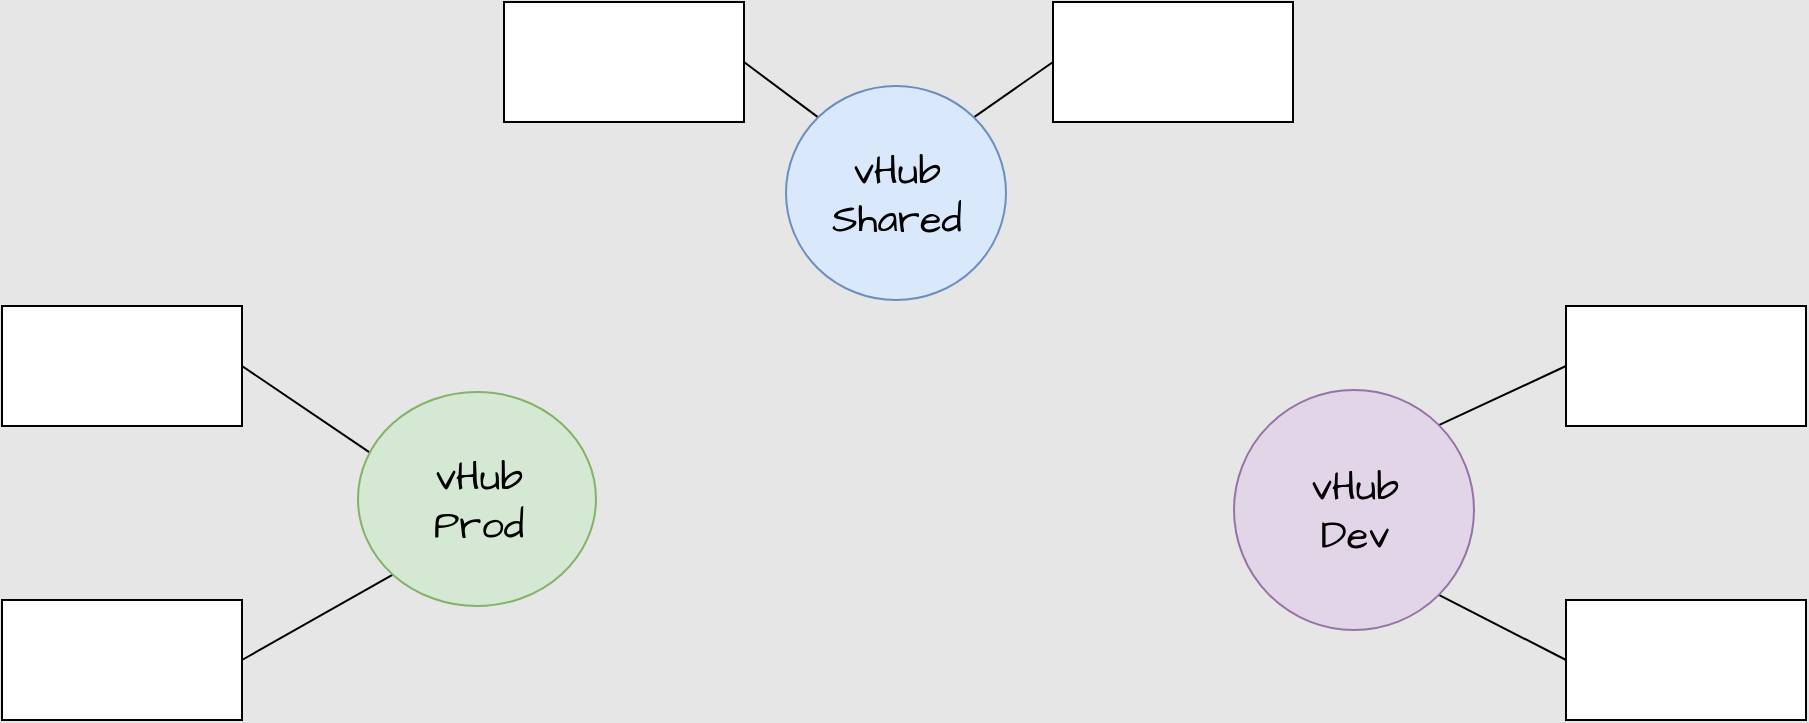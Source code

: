 <mxfile>
    <diagram id="ICHsbVgqKiUASUshZOMh" name="Page-1">
        <mxGraphModel dx="1469" dy="596" grid="0" gridSize="10" guides="1" tooltips="1" connect="1" arrows="0" fold="1" page="0" pageScale="1" pageWidth="1100" pageHeight="850" background="#E6E6E6" math="0" shadow="0">
            <root>
                <mxCell id="0"/>
                <mxCell id="1" parent="0"/>
                <mxCell id="8" style="edgeStyle=none;hachureGap=4;html=1;entryX=0;entryY=1;entryDx=0;entryDy=0;fontFamily=Architects Daughter;fontSource=https%3A%2F%2Ffonts.googleapis.com%2Fcss%3Ffamily%3DArchitects%2BDaughter;fontSize=16;endArrow=none;endFill=0;exitX=1;exitY=0.5;exitDx=0;exitDy=0;strokeColor=#000000;" edge="1" parent="1" source="3" target="10">
                    <mxGeometry relative="1" as="geometry">
                        <mxPoint x="349" y="232" as="sourcePoint"/>
                        <mxPoint x="229" y="312" as="targetPoint"/>
                    </mxGeometry>
                </mxCell>
                <mxCell id="3" value="" style="whiteSpace=wrap;html=1;fontSize=20;fontFamily=Architects Daughter;hachureGap=4;fontSource=https%3A%2F%2Ffonts.googleapis.com%2Fcss%3Ffamily%3DArchitects%2BDaughter;fillColor=#FFFFFF;strokeColor=#000000;" vertex="1" parent="1">
                    <mxGeometry x="52" y="373" width="120" height="60" as="geometry"/>
                </mxCell>
                <mxCell id="7" style="edgeStyle=none;hachureGap=4;html=1;fontFamily=Architects Daughter;fontSource=https%3A%2F%2Ffonts.googleapis.com%2Fcss%3Ffamily%3DArchitects%2BDaughter;fontSize=16;endArrow=none;endFill=0;entryX=0.047;entryY=0.281;entryDx=0;entryDy=0;exitX=1;exitY=0.5;exitDx=0;exitDy=0;strokeColor=#000000;entryPerimeter=0;" edge="1" parent="1" source="5" target="10">
                    <mxGeometry relative="1" as="geometry">
                        <mxPoint x="220.72" y="313.32" as="targetPoint"/>
                    </mxGeometry>
                </mxCell>
                <mxCell id="5" value="" style="whiteSpace=wrap;html=1;fontSize=20;fontFamily=Architects Daughter;hachureGap=4;fontSource=https%3A%2F%2Ffonts.googleapis.com%2Fcss%3Ffamily%3DArchitects%2BDaughter;strokeColor=#000000;fillColor=#FFFFFF;" vertex="1" parent="1">
                    <mxGeometry x="52" y="226" width="120" height="60" as="geometry"/>
                </mxCell>
                <mxCell id="10" value="" style="ellipse;whiteSpace=wrap;html=1;fontSize=20;fontFamily=Architects Daughter;hachureGap=4;fontSource=https%3A%2F%2Ffonts.googleapis.com%2Fcss%3Ffamily%3DArchitects%2BDaughter;strokeColor=#82b366;fillColor=#d5e8d4;" vertex="1" parent="1">
                    <mxGeometry x="230" y="269" width="119" height="107" as="geometry"/>
                </mxCell>
                <mxCell id="13" style="edgeStyle=none;hachureGap=4;html=1;entryX=1;entryY=1;entryDx=0;entryDy=0;fontFamily=Architects Daughter;fontSource=https%3A%2F%2Ffonts.googleapis.com%2Fcss%3Ffamily%3DArchitects%2BDaughter;fontSize=16;endArrow=none;endFill=0;strokeColor=#000000;exitX=0;exitY=0.5;exitDx=0;exitDy=0;" edge="1" parent="1" source="14" target="17">
                    <mxGeometry relative="1" as="geometry">
                        <mxPoint x="749" y="227" as="sourcePoint"/>
                        <mxPoint x="629" y="307" as="targetPoint"/>
                    </mxGeometry>
                </mxCell>
                <mxCell id="14" value="" style="whiteSpace=wrap;html=1;fontSize=20;fontFamily=Architects Daughter;hachureGap=4;fontSource=https%3A%2F%2Ffonts.googleapis.com%2Fcss%3Ffamily%3DArchitects%2BDaughter;fillColor=#FFFFFF;strokeColor=#000000;" vertex="1" parent="1">
                    <mxGeometry x="834" y="373" width="120" height="60" as="geometry"/>
                </mxCell>
                <mxCell id="15" style="edgeStyle=none;hachureGap=4;html=1;fontFamily=Architects Daughter;fontSource=https%3A%2F%2Ffonts.googleapis.com%2Fcss%3Ffamily%3DArchitects%2BDaughter;fontSize=16;endArrow=none;endFill=0;entryX=1;entryY=0;entryDx=0;entryDy=0;exitX=0;exitY=0.5;exitDx=0;exitDy=0;strokeColor=#000000;" edge="1" parent="1" source="16" target="17">
                    <mxGeometry relative="1" as="geometry">
                        <mxPoint x="620.72" y="308.32" as="targetPoint"/>
                    </mxGeometry>
                </mxCell>
                <mxCell id="16" value="" style="whiteSpace=wrap;html=1;fontSize=20;fontFamily=Architects Daughter;hachureGap=4;fontSource=https%3A%2F%2Ffonts.googleapis.com%2Fcss%3Ffamily%3DArchitects%2BDaughter;strokeColor=#000000;fillColor=#FFFFFF;" vertex="1" parent="1">
                    <mxGeometry x="834" y="226" width="120" height="60" as="geometry"/>
                </mxCell>
                <mxCell id="17" value="" style="ellipse;whiteSpace=wrap;html=1;fontSize=20;fontFamily=Architects Daughter;hachureGap=4;fontSource=https%3A%2F%2Ffonts.googleapis.com%2Fcss%3Ffamily%3DArchitects%2BDaughter;strokeColor=#9673a6;fillColor=#e1d5e7;" vertex="1" parent="1">
                    <mxGeometry x="668" y="268" width="120" height="120" as="geometry"/>
                </mxCell>
                <mxCell id="18" style="edgeStyle=none;hachureGap=4;html=1;fontFamily=Architects Daughter;fontSource=https%3A%2F%2Ffonts.googleapis.com%2Fcss%3Ffamily%3DArchitects%2BDaughter;fontSize=16;endArrow=none;endFill=0;exitX=1;exitY=0.5;exitDx=0;exitDy=0;strokeColor=#000000;entryX=0;entryY=0;entryDx=0;entryDy=0;" edge="1" parent="1" source="19" target="22">
                    <mxGeometry relative="1" as="geometry">
                        <mxPoint x="546" y="443" as="sourcePoint"/>
                        <mxPoint x="458" y="215" as="targetPoint"/>
                    </mxGeometry>
                </mxCell>
                <mxCell id="19" value="" style="whiteSpace=wrap;html=1;fontSize=20;fontFamily=Architects Daughter;hachureGap=4;fontSource=https%3A%2F%2Ffonts.googleapis.com%2Fcss%3Ffamily%3DArchitects%2BDaughter;fillColor=#FFFFFF;strokeColor=#000000;" vertex="1" parent="1">
                    <mxGeometry x="303" y="74" width="120" height="60" as="geometry"/>
                </mxCell>
                <mxCell id="20" style="edgeStyle=none;hachureGap=4;html=1;fontFamily=Architects Daughter;fontSource=https%3A%2F%2Ffonts.googleapis.com%2Fcss%3Ffamily%3DArchitects%2BDaughter;fontSize=16;endArrow=none;endFill=0;entryX=1;entryY=0;entryDx=0;entryDy=0;exitX=0;exitY=0.5;exitDx=0;exitDy=0;strokeColor=#000000;" edge="1" parent="1" source="21" target="22">
                    <mxGeometry relative="1" as="geometry">
                        <mxPoint x="417.72" y="524.32" as="targetPoint"/>
                    </mxGeometry>
                </mxCell>
                <mxCell id="21" value="" style="whiteSpace=wrap;html=1;fontSize=20;fontFamily=Architects Daughter;hachureGap=4;fontSource=https%3A%2F%2Ffonts.googleapis.com%2Fcss%3Ffamily%3DArchitects%2BDaughter;strokeColor=#000000;fillColor=#FFFFFF;" vertex="1" parent="1">
                    <mxGeometry x="577.5" y="74" width="120" height="60" as="geometry"/>
                </mxCell>
                <mxCell id="22" value="" style="ellipse;whiteSpace=wrap;html=1;fontSize=20;fontFamily=Architects Daughter;hachureGap=4;fontSource=https%3A%2F%2Ffonts.googleapis.com%2Fcss%3Ffamily%3DArchitects%2BDaughter;strokeColor=#6c8ebf;fillColor=#dae8fc;" vertex="1" parent="1">
                    <mxGeometry x="444" y="116" width="110" height="107" as="geometry"/>
                </mxCell>
                <mxCell id="24" value="vHub&lt;br&gt;Prod" style="text;html=1;align=center;verticalAlign=middle;resizable=0;points=[];autosize=1;strokeColor=none;fillColor=none;fontSize=20;fontFamily=Architects Daughter;fontColor=#000000;sketch=1;hachureGap=4;jiggle=2;curveFitting=1;fontSource=https%3A%2F%2Ffonts.googleapis.com%2Fcss%3Ffamily%3DArchitects%2BDaughter;" vertex="1" parent="1">
                    <mxGeometry x="258" y="292.5" width="63" height="60" as="geometry"/>
                </mxCell>
                <mxCell id="25" value="vHub&lt;br&gt;Shared" style="text;html=1;align=center;verticalAlign=middle;resizable=0;points=[];autosize=1;strokeColor=none;fillColor=none;fontSize=20;fontFamily=Architects Daughter;fontColor=#000000;sketch=1;hachureGap=4;jiggle=2;curveFitting=1;fontSource=https%3A%2F%2Ffonts.googleapis.com%2Fcss%3Ffamily%3DArchitects%2BDaughter;" vertex="1" parent="1">
                    <mxGeometry x="457.5" y="139.5" width="83" height="60" as="geometry"/>
                </mxCell>
                <mxCell id="26" value="vHub&lt;br&gt;Dev" style="text;html=1;align=center;verticalAlign=middle;resizable=0;points=[];autosize=1;strokeColor=none;fillColor=none;fontSize=20;fontFamily=Architects Daughter;fontColor=#000000;sketch=1;hachureGap=4;jiggle=2;curveFitting=1;fontSource=https%3A%2F%2Ffonts.googleapis.com%2Fcss%3Ffamily%3DArchitects%2BDaughter;" vertex="1" parent="1">
                    <mxGeometry x="697" y="298" width="62" height="60" as="geometry"/>
                </mxCell>
            </root>
        </mxGraphModel>
    </diagram>
</mxfile>